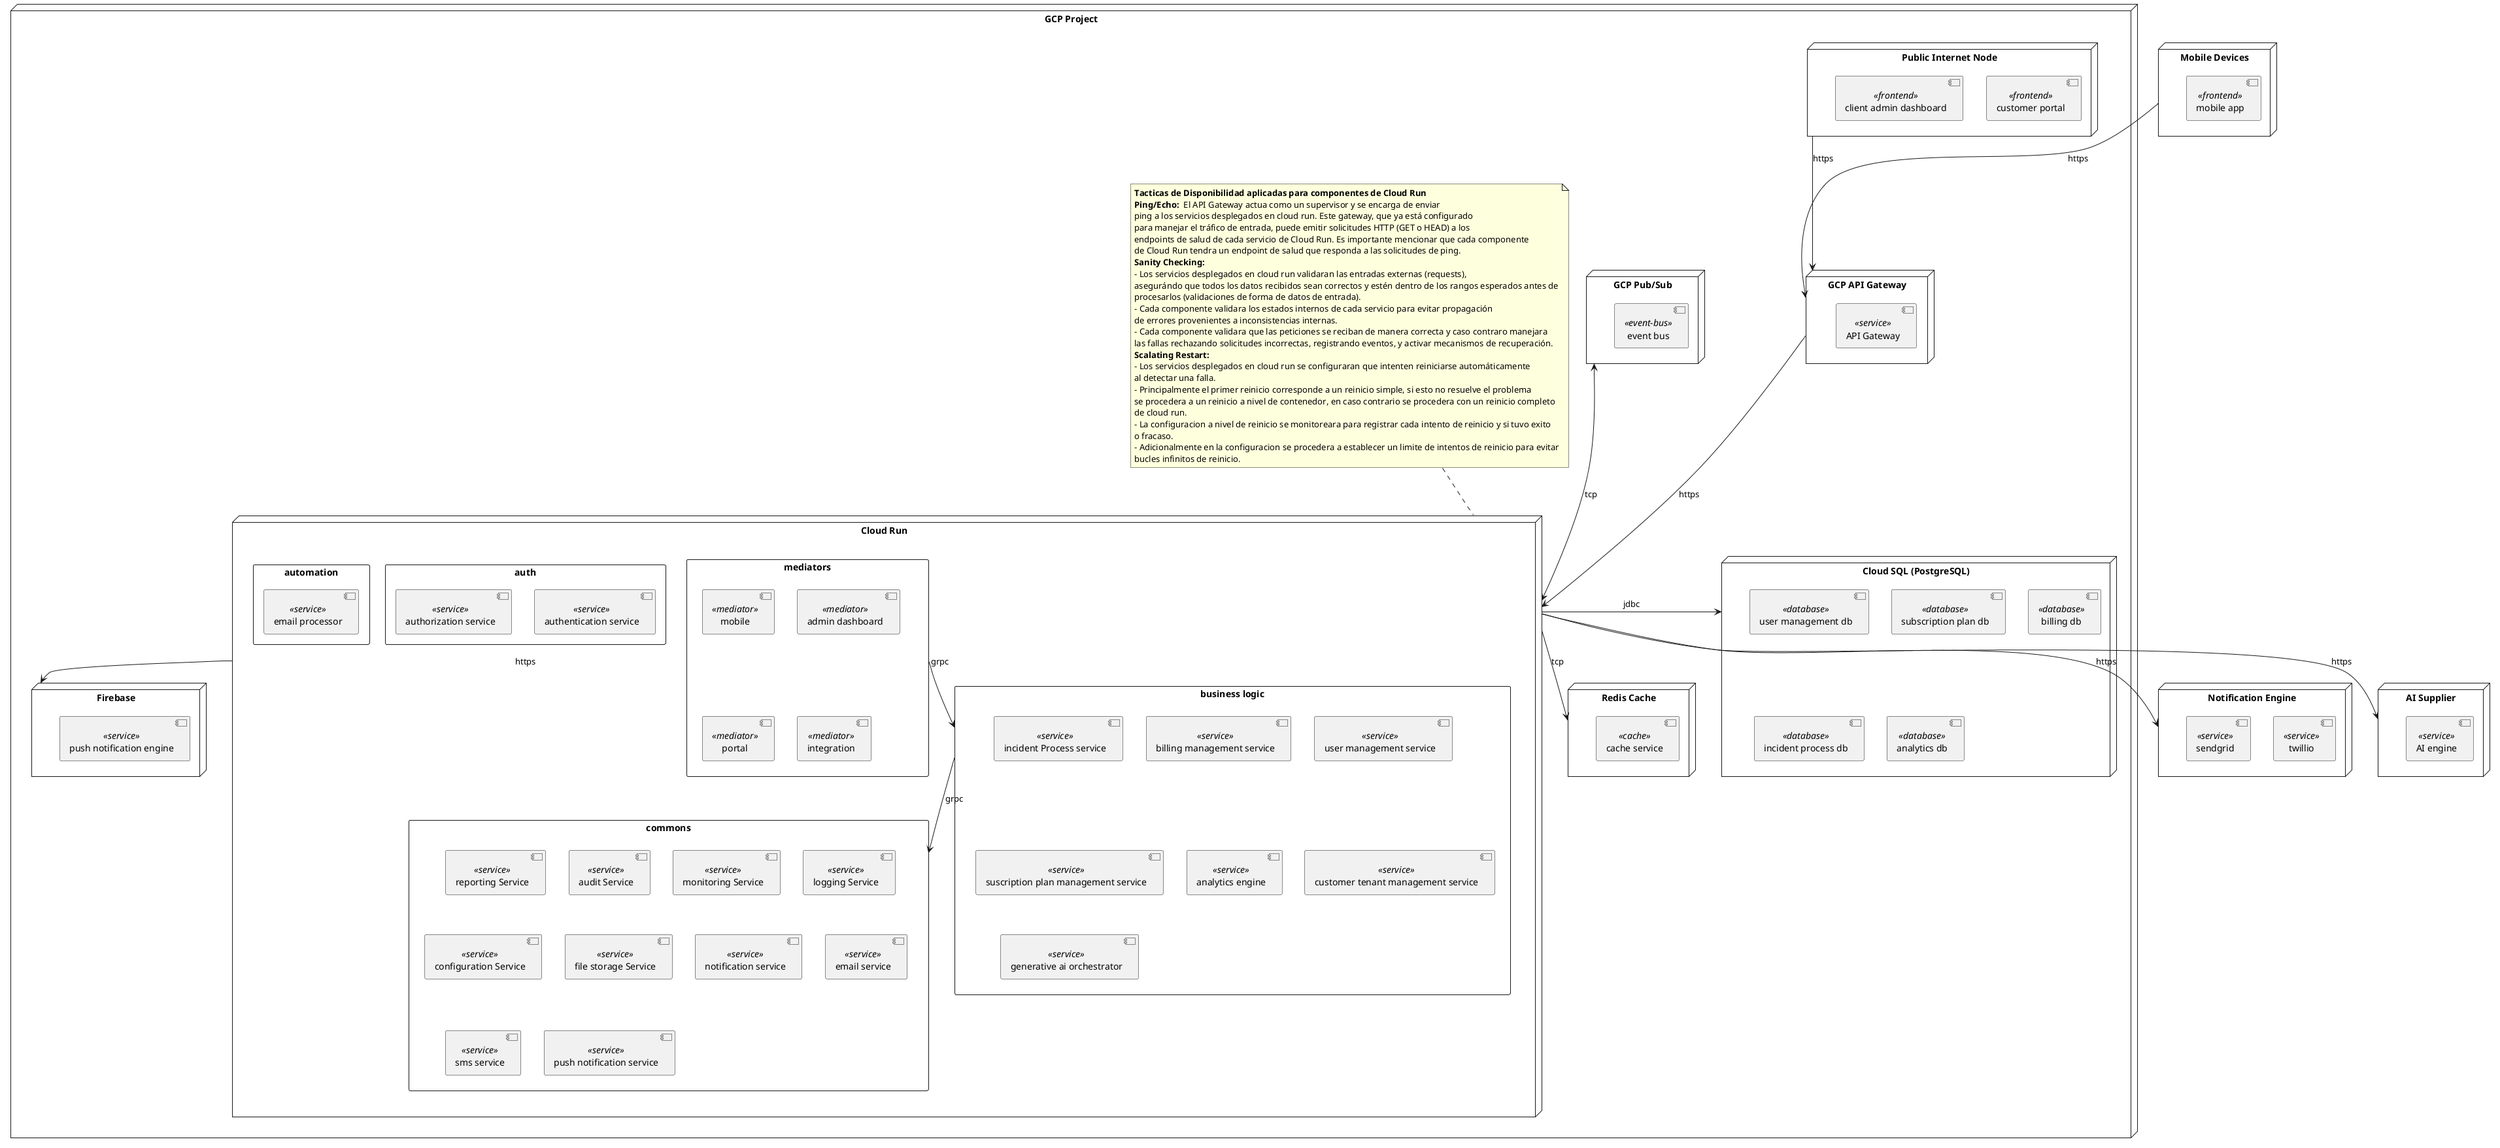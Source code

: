 @startuml deployment-diagram
skinparam packageStyle rectangle

node "GCP Project" {
    node "GCP API Gateway" {
        [API Gateway] <<service>>
    }

    node "Cloud Run" {

        rectangle mediators {
            [mobile] <<mediator>>
            [admin dashboard] <<mediator>>
            [portal] <<mediator>>
            [integration] <<mediator>>
        }

        rectangle auth {
            [authentication service] <<service>>
            [authorization service] <<service>>
        }

        rectangle "business logic" {
            [incident Process service] <<service>>
            [billing management service] <<service>>
            [user management service] <<service>>
            [suscription plan management service] <<service>>
            [analytics engine] <<service>>
            [customer tenant management service] <<service>>
            [generative ai orchestrator] <<service>>
        }

        rectangle automation {
            [email processor] <<service>>
        }

        [mediators] -down-> [business logic] : grpc
        [business logic] -right-> [commons] : grpc

        rectangle commons {
            [reporting Service] <<service>>
            [audit Service] <<service>>
            [monitoring Service] <<service>>
            [logging Service] <<service>>
            [configuration Service] <<service>>
            [file storage Service] <<service>>

            [notification service] <<service>>
            [email service] <<service>>
            [sms service] <<service>>
            [push notification service] <<service>>
        }

        
        
    }

    note top of [Cloud Run]
        **Tacticas de Disponibilidad aplicadas para componentes de Cloud Run**
        **Ping/Echo: ** El API Gateway actua como un supervisor y se encarga de enviar
        ping a los servicios desplegados en cloud run. Este gateway, que ya está configurado
        para manejar el tráfico de entrada, puede emitir solicitudes HTTP (GET o HEAD) a los
        endpoints de salud de cada servicio de Cloud Run. Es importante mencionar que cada componente
        de Cloud Run tendra un endpoint de salud que responda a las solicitudes de ping.
        **Sanity Checking: **
        - Los servicios desplegados en cloud run validaran las entradas externas (requests),
        asegurándo que todos los datos recibidos sean correctos y estén dentro de los rangos esperados antes de
        procesarlos (validaciones de forma de datos de entrada).
        - Cada componente validara los estados internos de cada servicio para evitar propagación
        de errores provenientes a inconsistencias internas.
        - Cada componente validara que las peticiones se reciban de manera correcta y caso contraro manejara
        las fallas rechazando solicitudes incorrectas, registrando eventos, y activar mecanismos de recuperación.
        **Scalating Restart: **
        - Los servicios desplegados en cloud run se configuraran que intenten reiniciarse automáticamente
        al detectar una falla.
        - Principalmente el primer reinicio corresponde a un reinicio simple, si esto no resuelve el problema
        se procedera a un reinicio a nivel de contenedor, en caso contrario se procedera con un reinicio completo
        de cloud run.
        - La configuracion a nivel de reinicio se monitoreara para registrar cada intento de reinicio y si tuvo exito
        o fracaso.
        - Adicionalmente en la configuracion se procedera a establecer un limite de intentos de reinicio para evitar
        bucles infinitos de reinicio.
    end note

    node "Cloud SQL (PostgreSQL)" {
        [user management db] <<database>>
        [subscription plan db] <<database>>
        [billing db] <<database>>
        [incident process db] <<database>>

        [analytics db] <<database>>
    }

    node "Redis Cache" {
        [cache service] <<cache>>
    }
    
    node "Public Internet Node" {
        [customer portal] <<frontend>>
        [client admin dashboard] <<frontend>>
    }

    node "GCP Pub/Sub" {
        [event bus] <<event-bus>>
    }

    node "Firebase" {
        [push notification engine] <<service>>
    }
}

node "Mobile Devices" {
    [mobile app] <<frontend>>
}

node "Notification Engine" {
    [twillio] <<service>>
    [sendgrid] <<service>>
}

node "AI Supplier" {
        [AI engine] <<service>>
}

[Public Internet Node] -down-> [GCP API Gateway] : https
[Mobile Devices] -down-> [GCP API Gateway] : https

[GCP API Gateway] -down-> [Cloud Run] : https
[Cloud Run] -left-> [Cloud SQL (PostgreSQL)] : jdbc
[Cloud Run] -down-> [Redis Cache] : tcp
[Cloud Run] <-up-> [GCP Pub/Sub] : tcp
[Cloud Run] -down-> [Firebase] : https
[Cloud Run] -down-> [Notification Engine] : https

[Cloud Run] -down-> [AI Supplier] : https



@enduml
